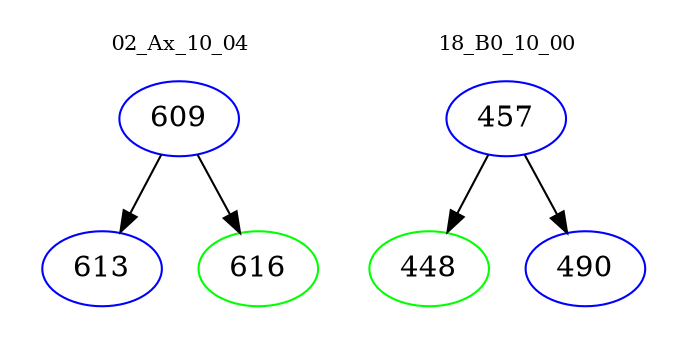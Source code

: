 digraph{
subgraph cluster_0 {
color = white
label = "02_Ax_10_04";
fontsize=10;
T0_609 [label="609", color="blue"]
T0_609 -> T0_613 [color="black"]
T0_613 [label="613", color="blue"]
T0_609 -> T0_616 [color="black"]
T0_616 [label="616", color="green"]
}
subgraph cluster_1 {
color = white
label = "18_B0_10_00";
fontsize=10;
T1_457 [label="457", color="blue"]
T1_457 -> T1_448 [color="black"]
T1_448 [label="448", color="green"]
T1_457 -> T1_490 [color="black"]
T1_490 [label="490", color="blue"]
}
}
